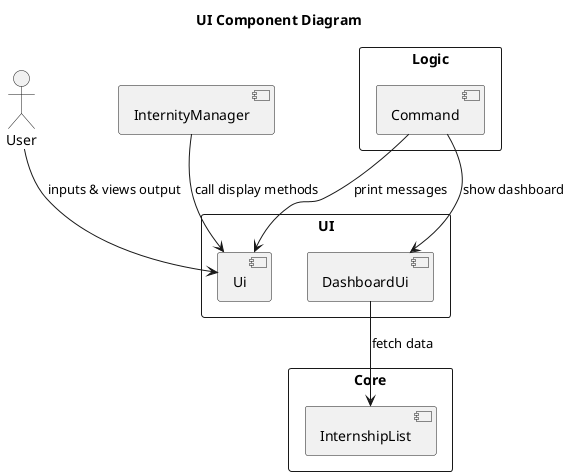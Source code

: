 @startuml
title UI Component Diagram

actor User

rectangle "Logic" {
    [Command]
}

rectangle "Core" {
    [InternshipList]
}

rectangle "UI" {
    [Ui]
    [DashboardUi]
}

User --> [Ui] : inputs & views output
[InternityManager] --> [Ui] : call display methods
[Command] --> [Ui] : print messages
[Command] --> [DashboardUi] : show dashboard
[DashboardUi] --> [InternshipList] : fetch data

@enduml
